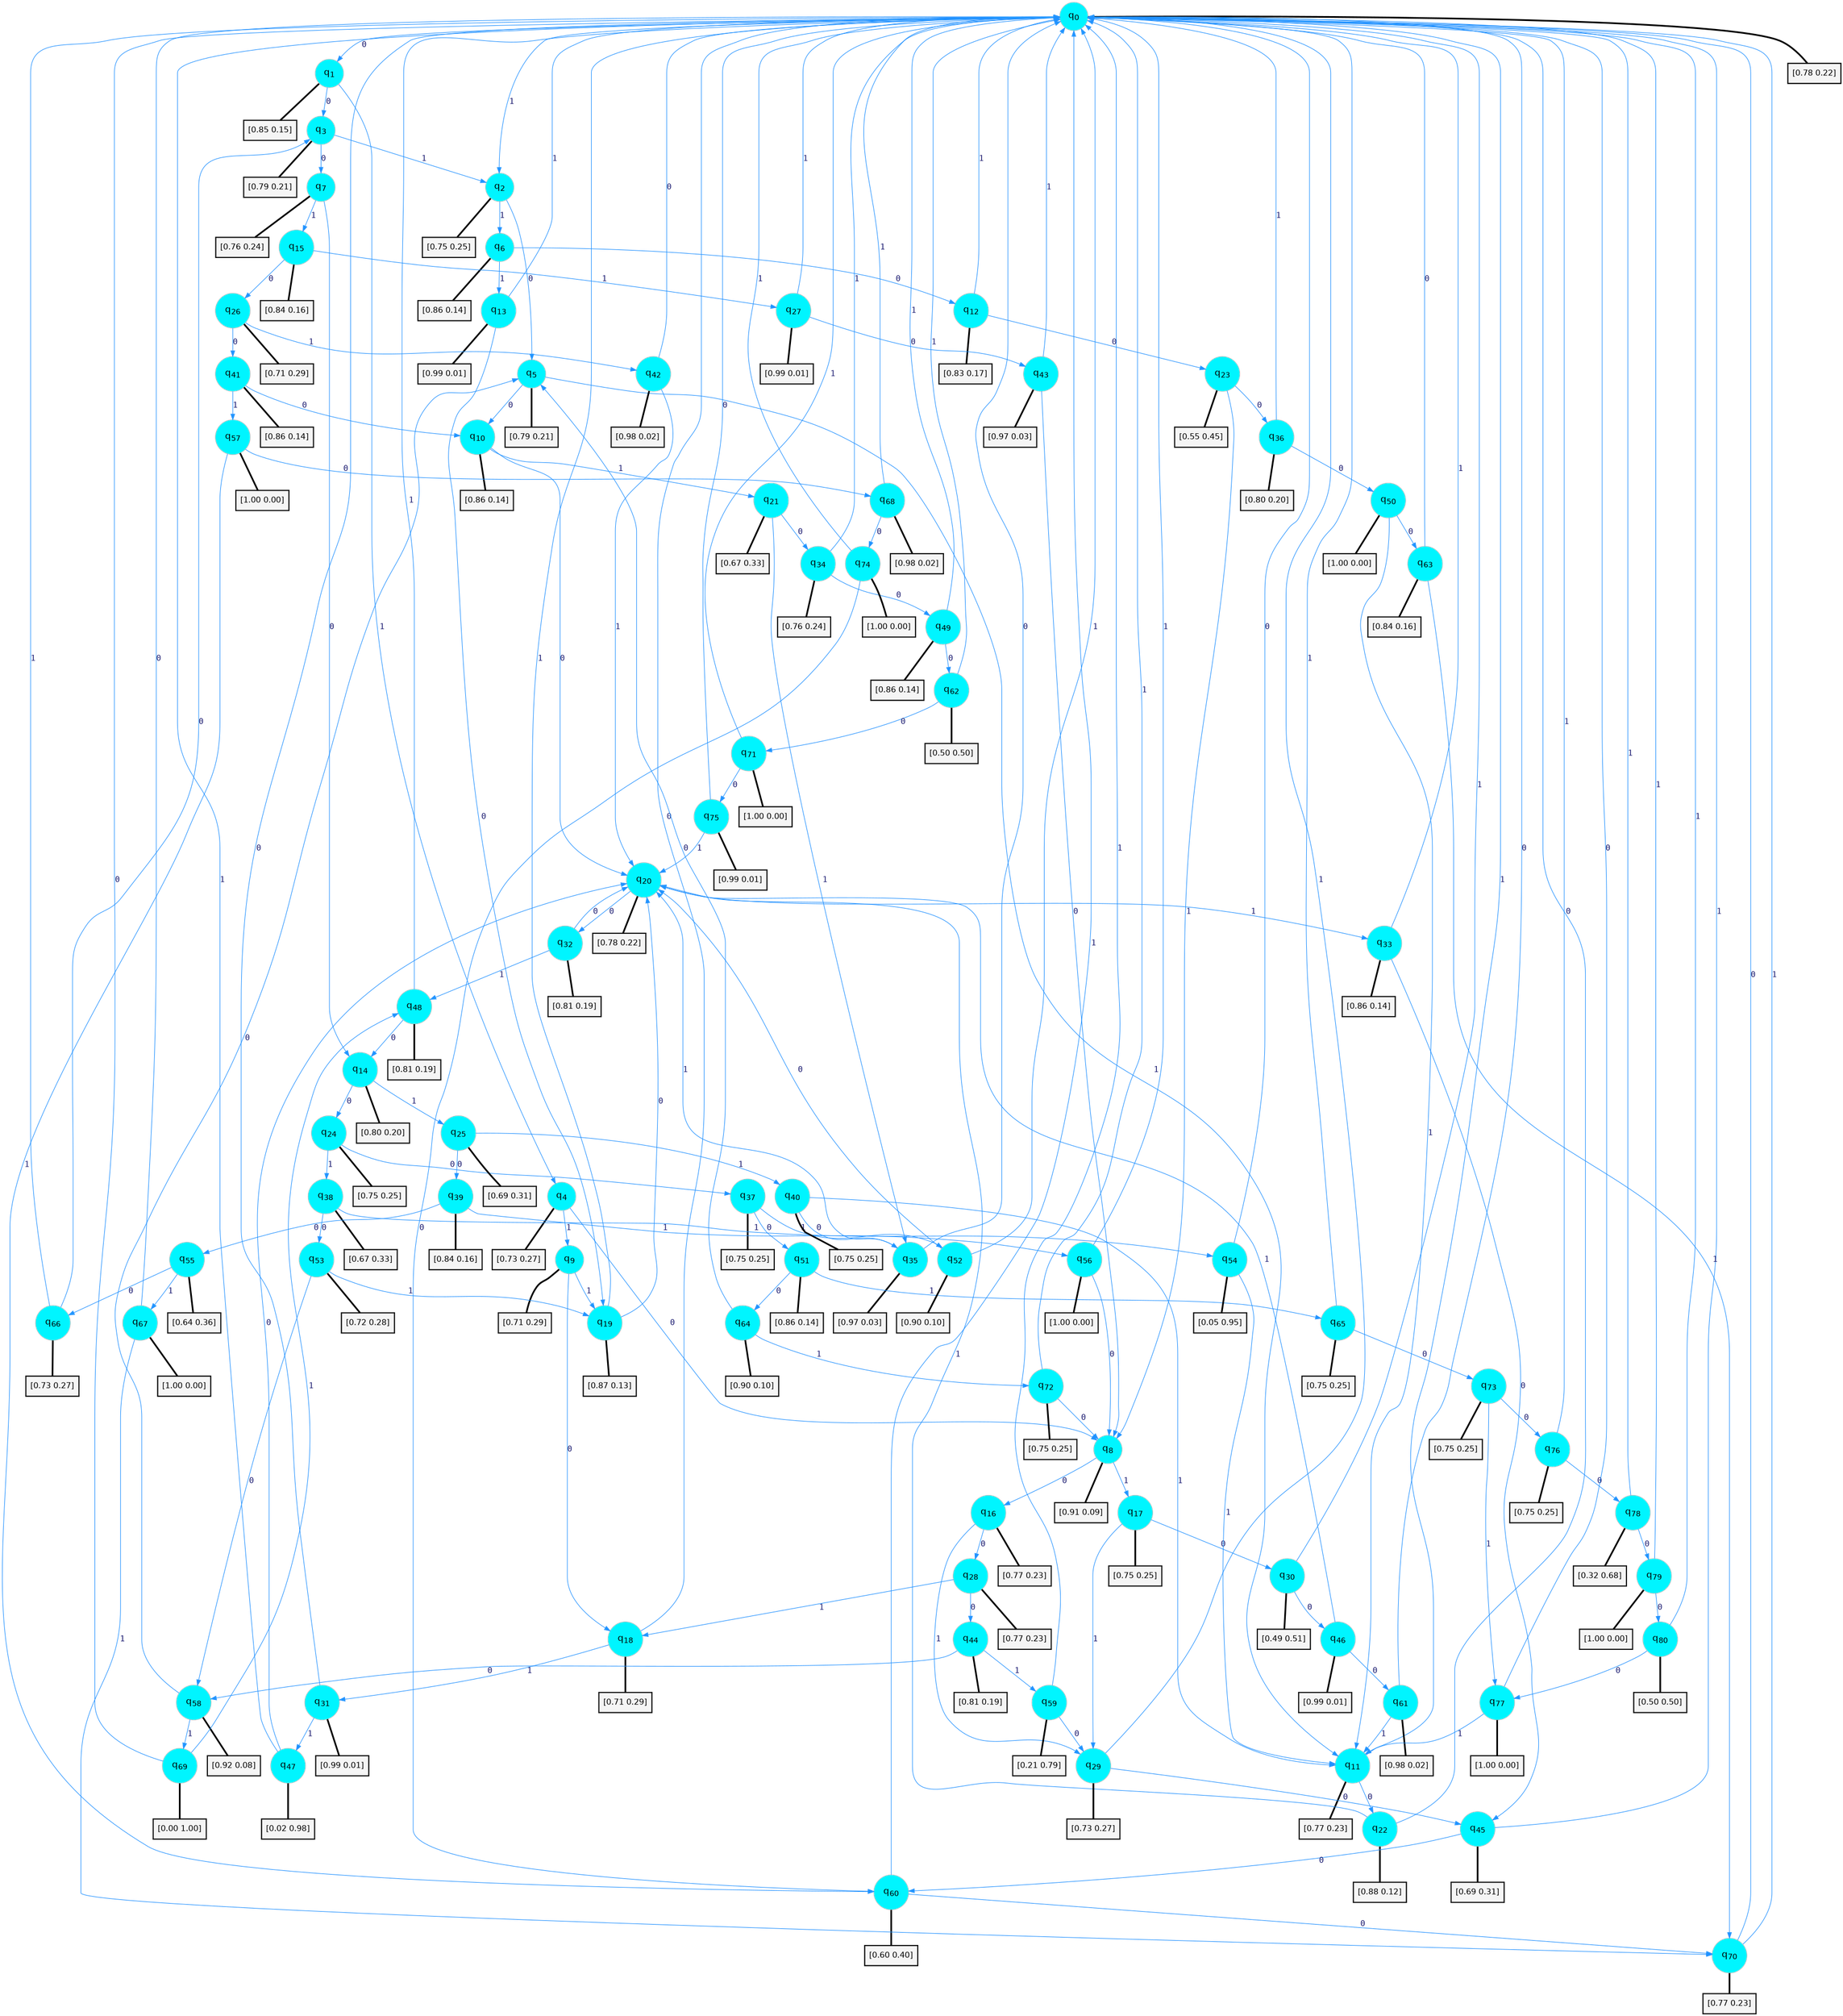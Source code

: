 digraph G {
graph [
bgcolor=transparent, dpi=300, rankdir=TD, size="40,25"];
node [
color=gray, fillcolor=turquoise1, fontcolor=black, fontname=Helvetica, fontsize=16, fontweight=bold, shape=circle, style=filled];
edge [
arrowsize=1, color=dodgerblue1, fontcolor=midnightblue, fontname=courier, fontweight=bold, penwidth=1, style=solid, weight=20];
0[label=<q<SUB>0</SUB>>];
1[label=<q<SUB>1</SUB>>];
2[label=<q<SUB>2</SUB>>];
3[label=<q<SUB>3</SUB>>];
4[label=<q<SUB>4</SUB>>];
5[label=<q<SUB>5</SUB>>];
6[label=<q<SUB>6</SUB>>];
7[label=<q<SUB>7</SUB>>];
8[label=<q<SUB>8</SUB>>];
9[label=<q<SUB>9</SUB>>];
10[label=<q<SUB>10</SUB>>];
11[label=<q<SUB>11</SUB>>];
12[label=<q<SUB>12</SUB>>];
13[label=<q<SUB>13</SUB>>];
14[label=<q<SUB>14</SUB>>];
15[label=<q<SUB>15</SUB>>];
16[label=<q<SUB>16</SUB>>];
17[label=<q<SUB>17</SUB>>];
18[label=<q<SUB>18</SUB>>];
19[label=<q<SUB>19</SUB>>];
20[label=<q<SUB>20</SUB>>];
21[label=<q<SUB>21</SUB>>];
22[label=<q<SUB>22</SUB>>];
23[label=<q<SUB>23</SUB>>];
24[label=<q<SUB>24</SUB>>];
25[label=<q<SUB>25</SUB>>];
26[label=<q<SUB>26</SUB>>];
27[label=<q<SUB>27</SUB>>];
28[label=<q<SUB>28</SUB>>];
29[label=<q<SUB>29</SUB>>];
30[label=<q<SUB>30</SUB>>];
31[label=<q<SUB>31</SUB>>];
32[label=<q<SUB>32</SUB>>];
33[label=<q<SUB>33</SUB>>];
34[label=<q<SUB>34</SUB>>];
35[label=<q<SUB>35</SUB>>];
36[label=<q<SUB>36</SUB>>];
37[label=<q<SUB>37</SUB>>];
38[label=<q<SUB>38</SUB>>];
39[label=<q<SUB>39</SUB>>];
40[label=<q<SUB>40</SUB>>];
41[label=<q<SUB>41</SUB>>];
42[label=<q<SUB>42</SUB>>];
43[label=<q<SUB>43</SUB>>];
44[label=<q<SUB>44</SUB>>];
45[label=<q<SUB>45</SUB>>];
46[label=<q<SUB>46</SUB>>];
47[label=<q<SUB>47</SUB>>];
48[label=<q<SUB>48</SUB>>];
49[label=<q<SUB>49</SUB>>];
50[label=<q<SUB>50</SUB>>];
51[label=<q<SUB>51</SUB>>];
52[label=<q<SUB>52</SUB>>];
53[label=<q<SUB>53</SUB>>];
54[label=<q<SUB>54</SUB>>];
55[label=<q<SUB>55</SUB>>];
56[label=<q<SUB>56</SUB>>];
57[label=<q<SUB>57</SUB>>];
58[label=<q<SUB>58</SUB>>];
59[label=<q<SUB>59</SUB>>];
60[label=<q<SUB>60</SUB>>];
61[label=<q<SUB>61</SUB>>];
62[label=<q<SUB>62</SUB>>];
63[label=<q<SUB>63</SUB>>];
64[label=<q<SUB>64</SUB>>];
65[label=<q<SUB>65</SUB>>];
66[label=<q<SUB>66</SUB>>];
67[label=<q<SUB>67</SUB>>];
68[label=<q<SUB>68</SUB>>];
69[label=<q<SUB>69</SUB>>];
70[label=<q<SUB>70</SUB>>];
71[label=<q<SUB>71</SUB>>];
72[label=<q<SUB>72</SUB>>];
73[label=<q<SUB>73</SUB>>];
74[label=<q<SUB>74</SUB>>];
75[label=<q<SUB>75</SUB>>];
76[label=<q<SUB>76</SUB>>];
77[label=<q<SUB>77</SUB>>];
78[label=<q<SUB>78</SUB>>];
79[label=<q<SUB>79</SUB>>];
80[label=<q<SUB>80</SUB>>];
81[label="[0.78 0.22]", shape=box,fontcolor=black, fontname=Helvetica, fontsize=14, penwidth=2, fillcolor=whitesmoke,color=black];
82[label="[0.85 0.15]", shape=box,fontcolor=black, fontname=Helvetica, fontsize=14, penwidth=2, fillcolor=whitesmoke,color=black];
83[label="[0.75 0.25]", shape=box,fontcolor=black, fontname=Helvetica, fontsize=14, penwidth=2, fillcolor=whitesmoke,color=black];
84[label="[0.79 0.21]", shape=box,fontcolor=black, fontname=Helvetica, fontsize=14, penwidth=2, fillcolor=whitesmoke,color=black];
85[label="[0.73 0.27]", shape=box,fontcolor=black, fontname=Helvetica, fontsize=14, penwidth=2, fillcolor=whitesmoke,color=black];
86[label="[0.79 0.21]", shape=box,fontcolor=black, fontname=Helvetica, fontsize=14, penwidth=2, fillcolor=whitesmoke,color=black];
87[label="[0.86 0.14]", shape=box,fontcolor=black, fontname=Helvetica, fontsize=14, penwidth=2, fillcolor=whitesmoke,color=black];
88[label="[0.76 0.24]", shape=box,fontcolor=black, fontname=Helvetica, fontsize=14, penwidth=2, fillcolor=whitesmoke,color=black];
89[label="[0.91 0.09]", shape=box,fontcolor=black, fontname=Helvetica, fontsize=14, penwidth=2, fillcolor=whitesmoke,color=black];
90[label="[0.71 0.29]", shape=box,fontcolor=black, fontname=Helvetica, fontsize=14, penwidth=2, fillcolor=whitesmoke,color=black];
91[label="[0.86 0.14]", shape=box,fontcolor=black, fontname=Helvetica, fontsize=14, penwidth=2, fillcolor=whitesmoke,color=black];
92[label="[0.77 0.23]", shape=box,fontcolor=black, fontname=Helvetica, fontsize=14, penwidth=2, fillcolor=whitesmoke,color=black];
93[label="[0.83 0.17]", shape=box,fontcolor=black, fontname=Helvetica, fontsize=14, penwidth=2, fillcolor=whitesmoke,color=black];
94[label="[0.99 0.01]", shape=box,fontcolor=black, fontname=Helvetica, fontsize=14, penwidth=2, fillcolor=whitesmoke,color=black];
95[label="[0.80 0.20]", shape=box,fontcolor=black, fontname=Helvetica, fontsize=14, penwidth=2, fillcolor=whitesmoke,color=black];
96[label="[0.84 0.16]", shape=box,fontcolor=black, fontname=Helvetica, fontsize=14, penwidth=2, fillcolor=whitesmoke,color=black];
97[label="[0.77 0.23]", shape=box,fontcolor=black, fontname=Helvetica, fontsize=14, penwidth=2, fillcolor=whitesmoke,color=black];
98[label="[0.75 0.25]", shape=box,fontcolor=black, fontname=Helvetica, fontsize=14, penwidth=2, fillcolor=whitesmoke,color=black];
99[label="[0.71 0.29]", shape=box,fontcolor=black, fontname=Helvetica, fontsize=14, penwidth=2, fillcolor=whitesmoke,color=black];
100[label="[0.87 0.13]", shape=box,fontcolor=black, fontname=Helvetica, fontsize=14, penwidth=2, fillcolor=whitesmoke,color=black];
101[label="[0.78 0.22]", shape=box,fontcolor=black, fontname=Helvetica, fontsize=14, penwidth=2, fillcolor=whitesmoke,color=black];
102[label="[0.67 0.33]", shape=box,fontcolor=black, fontname=Helvetica, fontsize=14, penwidth=2, fillcolor=whitesmoke,color=black];
103[label="[0.88 0.12]", shape=box,fontcolor=black, fontname=Helvetica, fontsize=14, penwidth=2, fillcolor=whitesmoke,color=black];
104[label="[0.55 0.45]", shape=box,fontcolor=black, fontname=Helvetica, fontsize=14, penwidth=2, fillcolor=whitesmoke,color=black];
105[label="[0.75 0.25]", shape=box,fontcolor=black, fontname=Helvetica, fontsize=14, penwidth=2, fillcolor=whitesmoke,color=black];
106[label="[0.69 0.31]", shape=box,fontcolor=black, fontname=Helvetica, fontsize=14, penwidth=2, fillcolor=whitesmoke,color=black];
107[label="[0.71 0.29]", shape=box,fontcolor=black, fontname=Helvetica, fontsize=14, penwidth=2, fillcolor=whitesmoke,color=black];
108[label="[0.99 0.01]", shape=box,fontcolor=black, fontname=Helvetica, fontsize=14, penwidth=2, fillcolor=whitesmoke,color=black];
109[label="[0.77 0.23]", shape=box,fontcolor=black, fontname=Helvetica, fontsize=14, penwidth=2, fillcolor=whitesmoke,color=black];
110[label="[0.73 0.27]", shape=box,fontcolor=black, fontname=Helvetica, fontsize=14, penwidth=2, fillcolor=whitesmoke,color=black];
111[label="[0.49 0.51]", shape=box,fontcolor=black, fontname=Helvetica, fontsize=14, penwidth=2, fillcolor=whitesmoke,color=black];
112[label="[0.99 0.01]", shape=box,fontcolor=black, fontname=Helvetica, fontsize=14, penwidth=2, fillcolor=whitesmoke,color=black];
113[label="[0.81 0.19]", shape=box,fontcolor=black, fontname=Helvetica, fontsize=14, penwidth=2, fillcolor=whitesmoke,color=black];
114[label="[0.86 0.14]", shape=box,fontcolor=black, fontname=Helvetica, fontsize=14, penwidth=2, fillcolor=whitesmoke,color=black];
115[label="[0.76 0.24]", shape=box,fontcolor=black, fontname=Helvetica, fontsize=14, penwidth=2, fillcolor=whitesmoke,color=black];
116[label="[0.97 0.03]", shape=box,fontcolor=black, fontname=Helvetica, fontsize=14, penwidth=2, fillcolor=whitesmoke,color=black];
117[label="[0.80 0.20]", shape=box,fontcolor=black, fontname=Helvetica, fontsize=14, penwidth=2, fillcolor=whitesmoke,color=black];
118[label="[0.75 0.25]", shape=box,fontcolor=black, fontname=Helvetica, fontsize=14, penwidth=2, fillcolor=whitesmoke,color=black];
119[label="[0.67 0.33]", shape=box,fontcolor=black, fontname=Helvetica, fontsize=14, penwidth=2, fillcolor=whitesmoke,color=black];
120[label="[0.84 0.16]", shape=box,fontcolor=black, fontname=Helvetica, fontsize=14, penwidth=2, fillcolor=whitesmoke,color=black];
121[label="[0.75 0.25]", shape=box,fontcolor=black, fontname=Helvetica, fontsize=14, penwidth=2, fillcolor=whitesmoke,color=black];
122[label="[0.86 0.14]", shape=box,fontcolor=black, fontname=Helvetica, fontsize=14, penwidth=2, fillcolor=whitesmoke,color=black];
123[label="[0.98 0.02]", shape=box,fontcolor=black, fontname=Helvetica, fontsize=14, penwidth=2, fillcolor=whitesmoke,color=black];
124[label="[0.97 0.03]", shape=box,fontcolor=black, fontname=Helvetica, fontsize=14, penwidth=2, fillcolor=whitesmoke,color=black];
125[label="[0.81 0.19]", shape=box,fontcolor=black, fontname=Helvetica, fontsize=14, penwidth=2, fillcolor=whitesmoke,color=black];
126[label="[0.69 0.31]", shape=box,fontcolor=black, fontname=Helvetica, fontsize=14, penwidth=2, fillcolor=whitesmoke,color=black];
127[label="[0.99 0.01]", shape=box,fontcolor=black, fontname=Helvetica, fontsize=14, penwidth=2, fillcolor=whitesmoke,color=black];
128[label="[0.02 0.98]", shape=box,fontcolor=black, fontname=Helvetica, fontsize=14, penwidth=2, fillcolor=whitesmoke,color=black];
129[label="[0.81 0.19]", shape=box,fontcolor=black, fontname=Helvetica, fontsize=14, penwidth=2, fillcolor=whitesmoke,color=black];
130[label="[0.86 0.14]", shape=box,fontcolor=black, fontname=Helvetica, fontsize=14, penwidth=2, fillcolor=whitesmoke,color=black];
131[label="[1.00 0.00]", shape=box,fontcolor=black, fontname=Helvetica, fontsize=14, penwidth=2, fillcolor=whitesmoke,color=black];
132[label="[0.86 0.14]", shape=box,fontcolor=black, fontname=Helvetica, fontsize=14, penwidth=2, fillcolor=whitesmoke,color=black];
133[label="[0.90 0.10]", shape=box,fontcolor=black, fontname=Helvetica, fontsize=14, penwidth=2, fillcolor=whitesmoke,color=black];
134[label="[0.72 0.28]", shape=box,fontcolor=black, fontname=Helvetica, fontsize=14, penwidth=2, fillcolor=whitesmoke,color=black];
135[label="[0.05 0.95]", shape=box,fontcolor=black, fontname=Helvetica, fontsize=14, penwidth=2, fillcolor=whitesmoke,color=black];
136[label="[0.64 0.36]", shape=box,fontcolor=black, fontname=Helvetica, fontsize=14, penwidth=2, fillcolor=whitesmoke,color=black];
137[label="[1.00 0.00]", shape=box,fontcolor=black, fontname=Helvetica, fontsize=14, penwidth=2, fillcolor=whitesmoke,color=black];
138[label="[1.00 0.00]", shape=box,fontcolor=black, fontname=Helvetica, fontsize=14, penwidth=2, fillcolor=whitesmoke,color=black];
139[label="[0.92 0.08]", shape=box,fontcolor=black, fontname=Helvetica, fontsize=14, penwidth=2, fillcolor=whitesmoke,color=black];
140[label="[0.21 0.79]", shape=box,fontcolor=black, fontname=Helvetica, fontsize=14, penwidth=2, fillcolor=whitesmoke,color=black];
141[label="[0.60 0.40]", shape=box,fontcolor=black, fontname=Helvetica, fontsize=14, penwidth=2, fillcolor=whitesmoke,color=black];
142[label="[0.98 0.02]", shape=box,fontcolor=black, fontname=Helvetica, fontsize=14, penwidth=2, fillcolor=whitesmoke,color=black];
143[label="[0.50 0.50]", shape=box,fontcolor=black, fontname=Helvetica, fontsize=14, penwidth=2, fillcolor=whitesmoke,color=black];
144[label="[0.84 0.16]", shape=box,fontcolor=black, fontname=Helvetica, fontsize=14, penwidth=2, fillcolor=whitesmoke,color=black];
145[label="[0.90 0.10]", shape=box,fontcolor=black, fontname=Helvetica, fontsize=14, penwidth=2, fillcolor=whitesmoke,color=black];
146[label="[0.75 0.25]", shape=box,fontcolor=black, fontname=Helvetica, fontsize=14, penwidth=2, fillcolor=whitesmoke,color=black];
147[label="[0.73 0.27]", shape=box,fontcolor=black, fontname=Helvetica, fontsize=14, penwidth=2, fillcolor=whitesmoke,color=black];
148[label="[1.00 0.00]", shape=box,fontcolor=black, fontname=Helvetica, fontsize=14, penwidth=2, fillcolor=whitesmoke,color=black];
149[label="[0.98 0.02]", shape=box,fontcolor=black, fontname=Helvetica, fontsize=14, penwidth=2, fillcolor=whitesmoke,color=black];
150[label="[0.00 1.00]", shape=box,fontcolor=black, fontname=Helvetica, fontsize=14, penwidth=2, fillcolor=whitesmoke,color=black];
151[label="[0.77 0.23]", shape=box,fontcolor=black, fontname=Helvetica, fontsize=14, penwidth=2, fillcolor=whitesmoke,color=black];
152[label="[1.00 0.00]", shape=box,fontcolor=black, fontname=Helvetica, fontsize=14, penwidth=2, fillcolor=whitesmoke,color=black];
153[label="[0.75 0.25]", shape=box,fontcolor=black, fontname=Helvetica, fontsize=14, penwidth=2, fillcolor=whitesmoke,color=black];
154[label="[0.75 0.25]", shape=box,fontcolor=black, fontname=Helvetica, fontsize=14, penwidth=2, fillcolor=whitesmoke,color=black];
155[label="[1.00 0.00]", shape=box,fontcolor=black, fontname=Helvetica, fontsize=14, penwidth=2, fillcolor=whitesmoke,color=black];
156[label="[0.99 0.01]", shape=box,fontcolor=black, fontname=Helvetica, fontsize=14, penwidth=2, fillcolor=whitesmoke,color=black];
157[label="[0.75 0.25]", shape=box,fontcolor=black, fontname=Helvetica, fontsize=14, penwidth=2, fillcolor=whitesmoke,color=black];
158[label="[1.00 0.00]", shape=box,fontcolor=black, fontname=Helvetica, fontsize=14, penwidth=2, fillcolor=whitesmoke,color=black];
159[label="[0.32 0.68]", shape=box,fontcolor=black, fontname=Helvetica, fontsize=14, penwidth=2, fillcolor=whitesmoke,color=black];
160[label="[1.00 0.00]", shape=box,fontcolor=black, fontname=Helvetica, fontsize=14, penwidth=2, fillcolor=whitesmoke,color=black];
161[label="[0.50 0.50]", shape=box,fontcolor=black, fontname=Helvetica, fontsize=14, penwidth=2, fillcolor=whitesmoke,color=black];
0->1 [label=0];
0->2 [label=1];
0->81 [arrowhead=none, penwidth=3,color=black];
1->3 [label=0];
1->4 [label=1];
1->82 [arrowhead=none, penwidth=3,color=black];
2->5 [label=0];
2->6 [label=1];
2->83 [arrowhead=none, penwidth=3,color=black];
3->7 [label=0];
3->2 [label=1];
3->84 [arrowhead=none, penwidth=3,color=black];
4->8 [label=0];
4->9 [label=1];
4->85 [arrowhead=none, penwidth=3,color=black];
5->10 [label=0];
5->11 [label=1];
5->86 [arrowhead=none, penwidth=3,color=black];
6->12 [label=0];
6->13 [label=1];
6->87 [arrowhead=none, penwidth=3,color=black];
7->14 [label=0];
7->15 [label=1];
7->88 [arrowhead=none, penwidth=3,color=black];
8->16 [label=0];
8->17 [label=1];
8->89 [arrowhead=none, penwidth=3,color=black];
9->18 [label=0];
9->19 [label=1];
9->90 [arrowhead=none, penwidth=3,color=black];
10->20 [label=0];
10->21 [label=1];
10->91 [arrowhead=none, penwidth=3,color=black];
11->22 [label=0];
11->0 [label=1];
11->92 [arrowhead=none, penwidth=3,color=black];
12->23 [label=0];
12->0 [label=1];
12->93 [arrowhead=none, penwidth=3,color=black];
13->19 [label=0];
13->0 [label=1];
13->94 [arrowhead=none, penwidth=3,color=black];
14->24 [label=0];
14->25 [label=1];
14->95 [arrowhead=none, penwidth=3,color=black];
15->26 [label=0];
15->27 [label=1];
15->96 [arrowhead=none, penwidth=3,color=black];
16->28 [label=0];
16->29 [label=1];
16->97 [arrowhead=none, penwidth=3,color=black];
17->30 [label=0];
17->29 [label=1];
17->98 [arrowhead=none, penwidth=3,color=black];
18->0 [label=0];
18->31 [label=1];
18->99 [arrowhead=none, penwidth=3,color=black];
19->20 [label=0];
19->0 [label=1];
19->100 [arrowhead=none, penwidth=3,color=black];
20->32 [label=0];
20->33 [label=1];
20->101 [arrowhead=none, penwidth=3,color=black];
21->34 [label=0];
21->35 [label=1];
21->102 [arrowhead=none, penwidth=3,color=black];
22->0 [label=0];
22->20 [label=1];
22->103 [arrowhead=none, penwidth=3,color=black];
23->36 [label=0];
23->8 [label=1];
23->104 [arrowhead=none, penwidth=3,color=black];
24->37 [label=0];
24->38 [label=1];
24->105 [arrowhead=none, penwidth=3,color=black];
25->39 [label=0];
25->40 [label=1];
25->106 [arrowhead=none, penwidth=3,color=black];
26->41 [label=0];
26->42 [label=1];
26->107 [arrowhead=none, penwidth=3,color=black];
27->43 [label=0];
27->0 [label=1];
27->108 [arrowhead=none, penwidth=3,color=black];
28->44 [label=0];
28->18 [label=1];
28->109 [arrowhead=none, penwidth=3,color=black];
29->45 [label=0];
29->0 [label=1];
29->110 [arrowhead=none, penwidth=3,color=black];
30->46 [label=0];
30->0 [label=1];
30->111 [arrowhead=none, penwidth=3,color=black];
31->0 [label=0];
31->47 [label=1];
31->112 [arrowhead=none, penwidth=3,color=black];
32->20 [label=0];
32->48 [label=1];
32->113 [arrowhead=none, penwidth=3,color=black];
33->45 [label=0];
33->0 [label=1];
33->114 [arrowhead=none, penwidth=3,color=black];
34->49 [label=0];
34->0 [label=1];
34->115 [arrowhead=none, penwidth=3,color=black];
35->0 [label=0];
35->20 [label=1];
35->116 [arrowhead=none, penwidth=3,color=black];
36->50 [label=0];
36->0 [label=1];
36->117 [arrowhead=none, penwidth=3,color=black];
37->51 [label=0];
37->52 [label=1];
37->118 [arrowhead=none, penwidth=3,color=black];
38->53 [label=0];
38->54 [label=1];
38->119 [arrowhead=none, penwidth=3,color=black];
39->55 [label=0];
39->56 [label=1];
39->120 [arrowhead=none, penwidth=3,color=black];
40->35 [label=0];
40->11 [label=1];
40->121 [arrowhead=none, penwidth=3,color=black];
41->10 [label=0];
41->57 [label=1];
41->122 [arrowhead=none, penwidth=3,color=black];
42->0 [label=0];
42->20 [label=1];
42->123 [arrowhead=none, penwidth=3,color=black];
43->8 [label=0];
43->0 [label=1];
43->124 [arrowhead=none, penwidth=3,color=black];
44->58 [label=0];
44->59 [label=1];
44->125 [arrowhead=none, penwidth=3,color=black];
45->60 [label=0];
45->0 [label=1];
45->126 [arrowhead=none, penwidth=3,color=black];
46->61 [label=0];
46->20 [label=1];
46->127 [arrowhead=none, penwidth=3,color=black];
47->20 [label=0];
47->0 [label=1];
47->128 [arrowhead=none, penwidth=3,color=black];
48->14 [label=0];
48->0 [label=1];
48->129 [arrowhead=none, penwidth=3,color=black];
49->62 [label=0];
49->0 [label=1];
49->130 [arrowhead=none, penwidth=3,color=black];
50->63 [label=0];
50->11 [label=1];
50->131 [arrowhead=none, penwidth=3,color=black];
51->64 [label=0];
51->65 [label=1];
51->132 [arrowhead=none, penwidth=3,color=black];
52->20 [label=0];
52->0 [label=1];
52->133 [arrowhead=none, penwidth=3,color=black];
53->58 [label=0];
53->19 [label=1];
53->134 [arrowhead=none, penwidth=3,color=black];
54->0 [label=0];
54->11 [label=1];
54->135 [arrowhead=none, penwidth=3,color=black];
55->66 [label=0];
55->67 [label=1];
55->136 [arrowhead=none, penwidth=3,color=black];
56->8 [label=0];
56->0 [label=1];
56->137 [arrowhead=none, penwidth=3,color=black];
57->68 [label=0];
57->60 [label=1];
57->138 [arrowhead=none, penwidth=3,color=black];
58->5 [label=0];
58->69 [label=1];
58->139 [arrowhead=none, penwidth=3,color=black];
59->29 [label=0];
59->0 [label=1];
59->140 [arrowhead=none, penwidth=3,color=black];
60->70 [label=0];
60->0 [label=1];
60->141 [arrowhead=none, penwidth=3,color=black];
61->0 [label=0];
61->11 [label=1];
61->142 [arrowhead=none, penwidth=3,color=black];
62->71 [label=0];
62->0 [label=1];
62->143 [arrowhead=none, penwidth=3,color=black];
63->0 [label=0];
63->70 [label=1];
63->144 [arrowhead=none, penwidth=3,color=black];
64->5 [label=0];
64->72 [label=1];
64->145 [arrowhead=none, penwidth=3,color=black];
65->73 [label=0];
65->0 [label=1];
65->146 [arrowhead=none, penwidth=3,color=black];
66->3 [label=0];
66->0 [label=1];
66->147 [arrowhead=none, penwidth=3,color=black];
67->0 [label=0];
67->70 [label=1];
67->148 [arrowhead=none, penwidth=3,color=black];
68->74 [label=0];
68->0 [label=1];
68->149 [arrowhead=none, penwidth=3,color=black];
69->0 [label=0];
69->48 [label=1];
69->150 [arrowhead=none, penwidth=3,color=black];
70->0 [label=0];
70->0 [label=1];
70->151 [arrowhead=none, penwidth=3,color=black];
71->75 [label=0];
71->0 [label=1];
71->152 [arrowhead=none, penwidth=3,color=black];
72->8 [label=0];
72->0 [label=1];
72->153 [arrowhead=none, penwidth=3,color=black];
73->76 [label=0];
73->77 [label=1];
73->154 [arrowhead=none, penwidth=3,color=black];
74->60 [label=0];
74->0 [label=1];
74->155 [arrowhead=none, penwidth=3,color=black];
75->0 [label=0];
75->20 [label=1];
75->156 [arrowhead=none, penwidth=3,color=black];
76->78 [label=0];
76->0 [label=1];
76->157 [arrowhead=none, penwidth=3,color=black];
77->0 [label=0];
77->11 [label=1];
77->158 [arrowhead=none, penwidth=3,color=black];
78->79 [label=0];
78->0 [label=1];
78->159 [arrowhead=none, penwidth=3,color=black];
79->80 [label=0];
79->0 [label=1];
79->160 [arrowhead=none, penwidth=3,color=black];
80->77 [label=0];
80->0 [label=1];
80->161 [arrowhead=none, penwidth=3,color=black];
}
